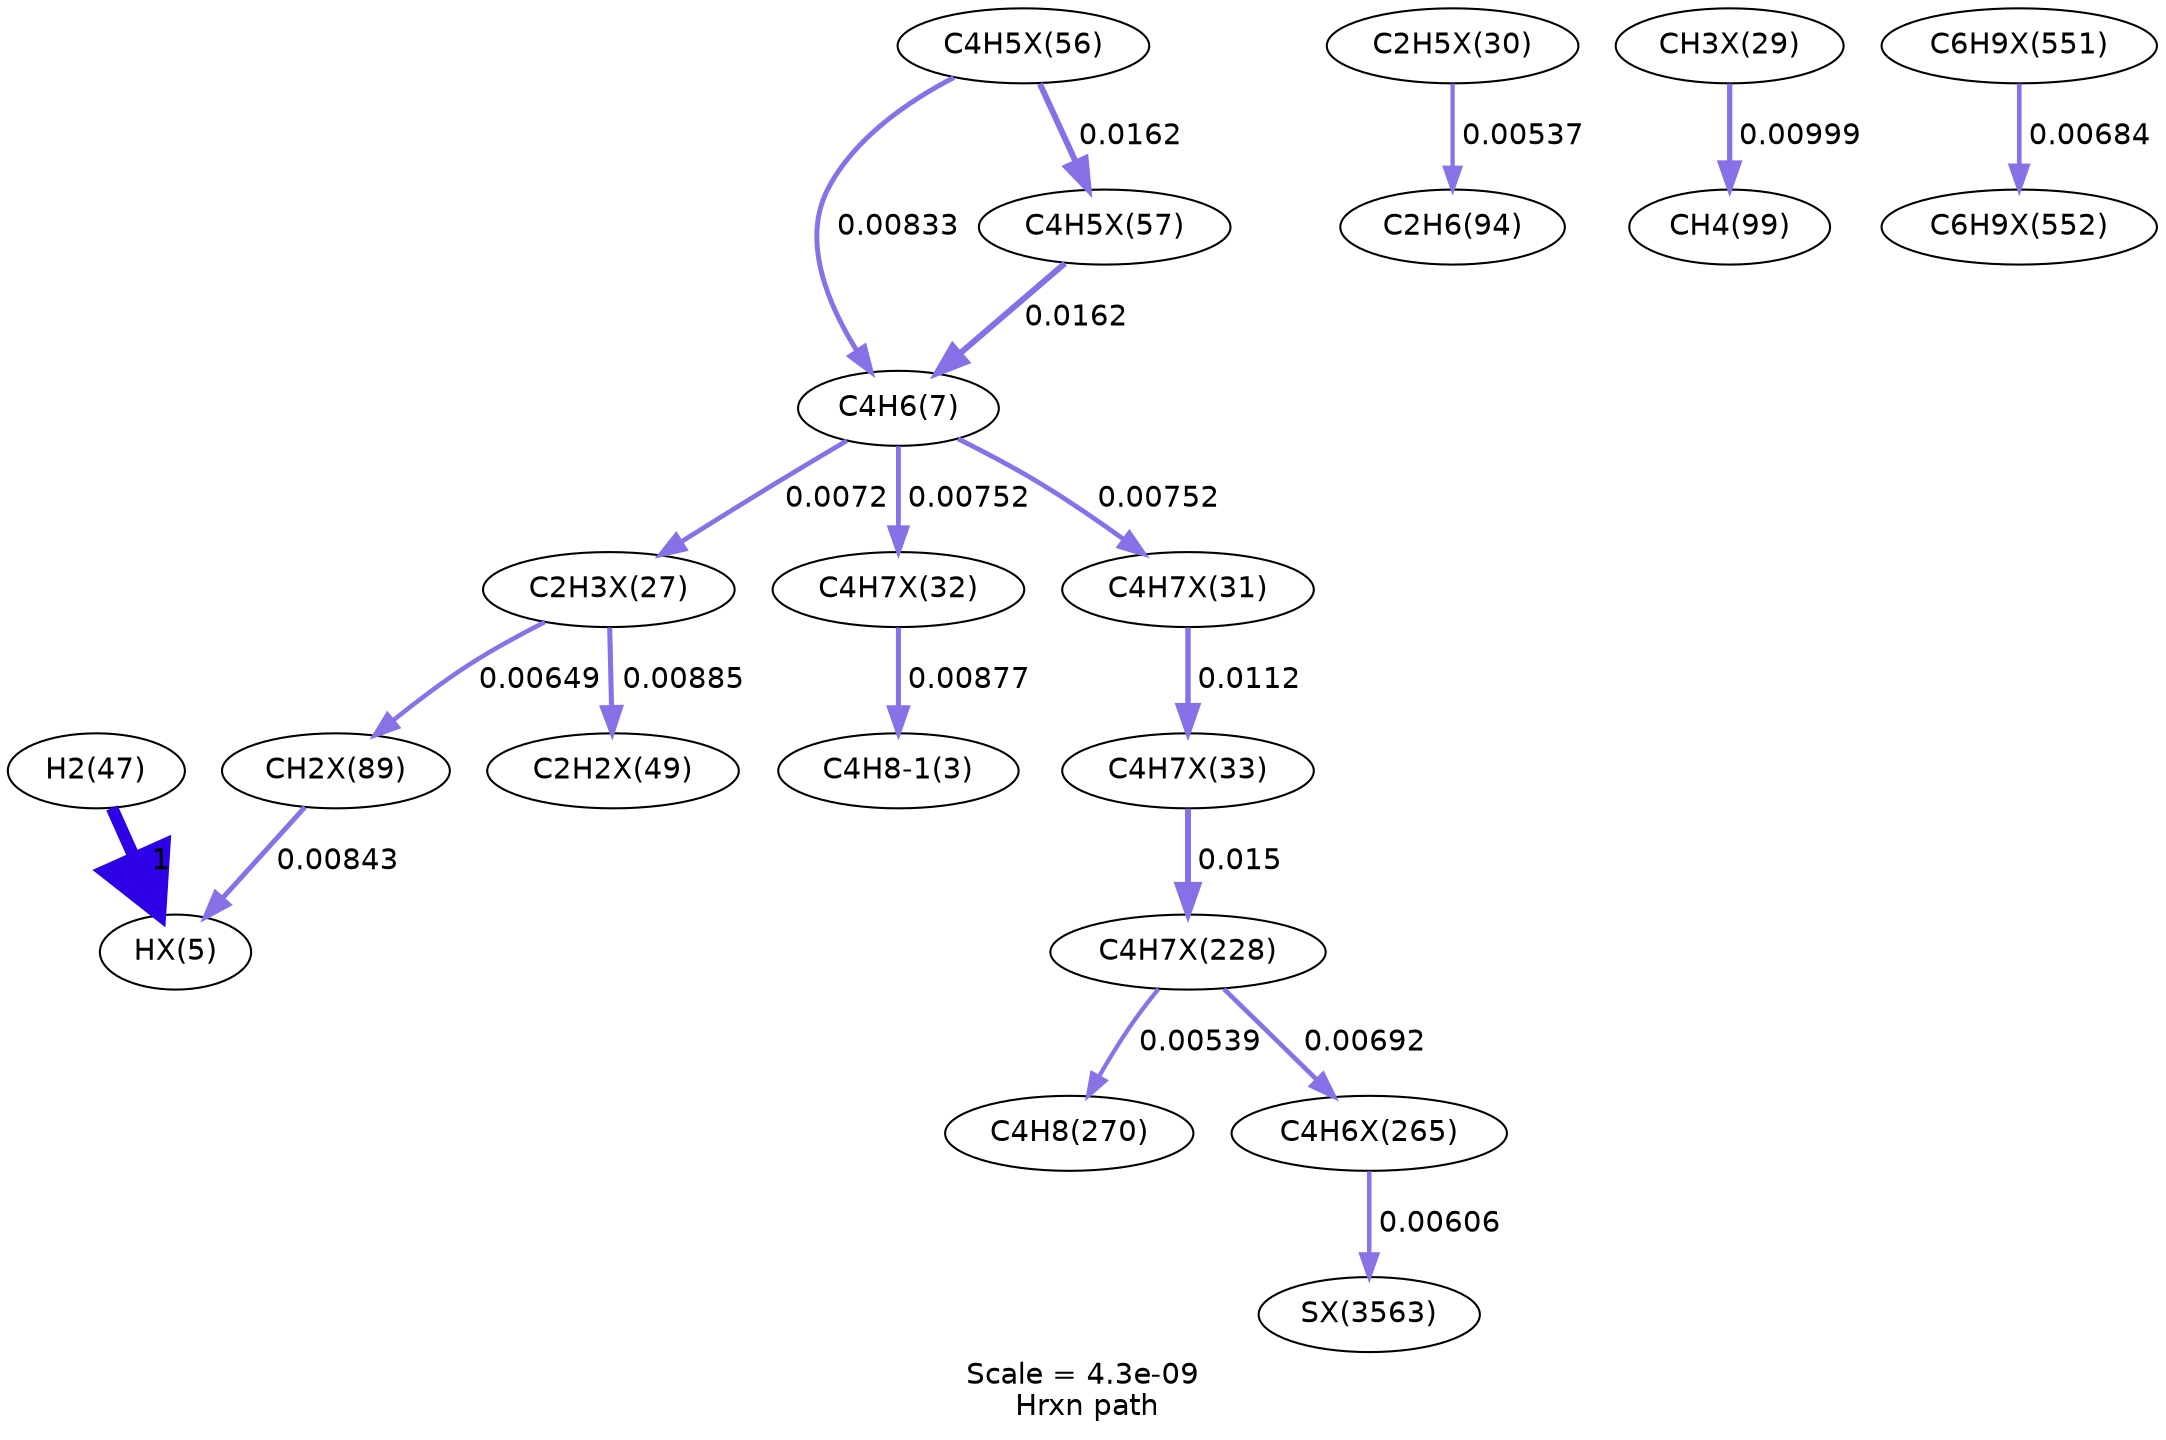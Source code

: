 digraph reaction_paths {
center=1;
s10 -> s25[fontname="Helvetica", style="setlinewidth(6)", arrowsize=3, color="0.7, 1.5, 0.9"
, label=" 1"];
s44 -> s25[fontname="Helvetica", style="setlinewidth(2.39)", arrowsize=1.2, color="0.7, 0.508, 0.9"
, label=" 0.00843"];
s8 -> s26[fontname="Helvetica", style="setlinewidth(2.28)", arrowsize=1.14, color="0.7, 0.507, 0.9"
, label=" 0.0072"];
s26 -> s44[fontname="Helvetica", style="setlinewidth(2.2)", arrowsize=1.1, color="0.7, 0.506, 0.9"
, label=" 0.00649"];
s26 -> s37[fontname="Helvetica", style="setlinewidth(2.43)", arrowsize=1.22, color="0.7, 0.509, 0.9"
, label=" 0.00885"];
s39 -> s8[fontname="Helvetica", style="setlinewidth(2.89)", arrowsize=1.44, color="0.7, 0.516, 0.9"
, label=" 0.0162"];
s38 -> s8[fontname="Helvetica", style="setlinewidth(2.39)", arrowsize=1.19, color="0.7, 0.508, 0.9"
, label=" 0.00833"];
s8 -> s31[fontname="Helvetica", style="setlinewidth(2.31)", arrowsize=1.15, color="0.7, 0.508, 0.9"
, label=" 0.00752"];
s8 -> s30[fontname="Helvetica", style="setlinewidth(2.31)", arrowsize=1.15, color="0.7, 0.508, 0.9"
, label=" 0.00752"];
s38 -> s39[fontname="Helvetica", style="setlinewidth(2.89)", arrowsize=1.44, color="0.7, 0.516, 0.9"
, label=" 0.0162"];
s31 -> s6[fontname="Helvetica", style="setlinewidth(2.42)", arrowsize=1.21, color="0.7, 0.509, 0.9"
, label=" 0.00877"];
s29 -> s11[fontname="Helvetica", style="setlinewidth(2.05)", arrowsize=1.03, color="0.7, 0.505, 0.9"
, label=" 0.00537"];
s28 -> s13[fontname="Helvetica", style="setlinewidth(2.52)", arrowsize=1.26, color="0.7, 0.51, 0.9"
, label=" 0.00999"];
s30 -> s32[fontname="Helvetica", style="setlinewidth(2.61)", arrowsize=1.31, color="0.7, 0.511, 0.9"
, label=" 0.0112"];
s32 -> s55[fontname="Helvetica", style="setlinewidth(2.83)", arrowsize=1.41, color="0.7, 0.515, 0.9"
, label=" 0.015"];
s55 -> s15[fontname="Helvetica", style="setlinewidth(2.06)", arrowsize=1.03, color="0.7, 0.505, 0.9"
, label=" 0.00539"];
s55 -> s58[fontname="Helvetica", style="setlinewidth(2.25)", arrowsize=1.12, color="0.7, 0.507, 0.9"
, label=" 0.00692"];
s73 -> s74[fontname="Helvetica", style="setlinewidth(2.24)", arrowsize=1.12, color="0.7, 0.507, 0.9"
, label=" 0.00684"];
s58 -> s136[fontname="Helvetica", style="setlinewidth(2.15)", arrowsize=1.07, color="0.7, 0.506, 0.9"
, label=" 0.00606"];
s6 [ fontname="Helvetica", label="C4H8-1(3)"];
s8 [ fontname="Helvetica", label="C4H6(7)"];
s10 [ fontname="Helvetica", label="H2(47)"];
s11 [ fontname="Helvetica", label="C2H6(94)"];
s13 [ fontname="Helvetica", label="CH4(99)"];
s15 [ fontname="Helvetica", label="C4H8(270)"];
s25 [ fontname="Helvetica", label="HX(5)"];
s26 [ fontname="Helvetica", label="C2H3X(27)"];
s28 [ fontname="Helvetica", label="CH3X(29)"];
s29 [ fontname="Helvetica", label="C2H5X(30)"];
s30 [ fontname="Helvetica", label="C4H7X(31)"];
s31 [ fontname="Helvetica", label="C4H7X(32)"];
s32 [ fontname="Helvetica", label="C4H7X(33)"];
s37 [ fontname="Helvetica", label="C2H2X(49)"];
s38 [ fontname="Helvetica", label="C4H5X(56)"];
s39 [ fontname="Helvetica", label="C4H5X(57)"];
s44 [ fontname="Helvetica", label="CH2X(89)"];
s55 [ fontname="Helvetica", label="C4H7X(228)"];
s58 [ fontname="Helvetica", label="C4H6X(265)"];
s73 [ fontname="Helvetica", label="C6H9X(551)"];
s74 [ fontname="Helvetica", label="C6H9X(552)"];
s136 [ fontname="Helvetica", label="SX(3563)"];
 label = "Scale = 4.3e-09\l Hrxn path";
 fontname = "Helvetica";
}
